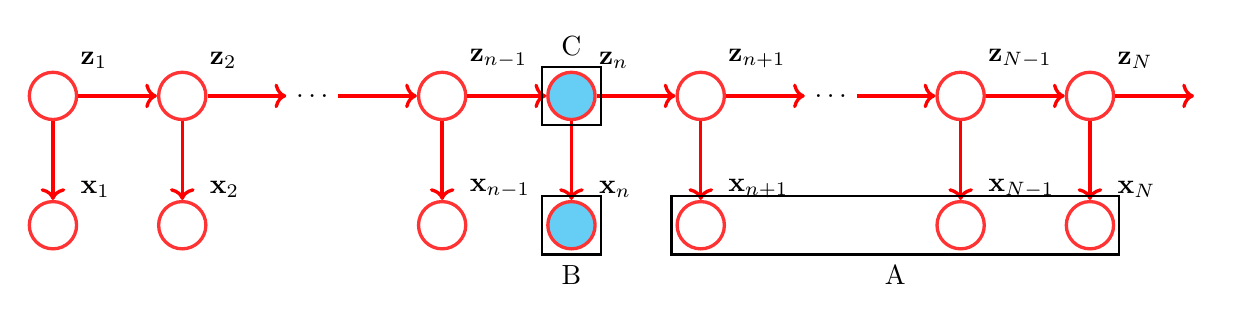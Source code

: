 \begin{tikzpicture}[
latentnode/.style={circle, draw=red!80, minimum size=6mm, very thick},
observednode/.style={circle, draw=red!80, fill=cyan!60, minimum size=6mm, very thick},
]

% Defining the nodes
\node[latentnode, label=above right:{${\bf z}_1$}] (z1) {};
\node[latentnode, label=above right:{${\bf z}_2$}] (z2) [right=of z1] {};
\node (transition) [right=of z2] {$\ldots$};
\node[latentnode, label=above right:{${\bf z}_{n-1}$}] (z_nm1) [right=of transition] {};
\node[observednode, label=above right:{${\bf z}_{n}$}] (zn) [right=of z_nm1] {};
\node[latentnode, label=above right:{${\bf z}_{n+1}$}] (z_np1) [right=of zn] {};
\node (transition2) [right=of z_np1] {$\ldots$};
\node[latentnode, label=above right:{${\bf z}_{N-1}$}] (z_Nm1) [right=of transition2] {};
\node[latentnode, label=above right:{${\bf z}_{N}$}] (zN) [right=of z_Nm1] {};
\node (final) [right=of zN] {};

% Defining observed nodes
\node[latentnode, label=above right:{${\bf x}_1$}] (x1) [below=of z1]{};
\node[latentnode, label=above right:{${\bf x}_2$}] (x2) [below=of z2]{};
\node[latentnode, label=above right:{${\bf x}_{n-1}$}] (x_nm1) [below=of z_nm1]{};
\node[observednode, label=above right:{${\bf x}_{n}$}] (xn) [below=of zn]{};
\node[latentnode, label=above right:{${\bf x}_{n+1}$}] (x_np1) [below=of z_np1]{};
\node[latentnode, label=above right:{${\bf x}_{N-1}$}] (x_Nm1) [below=of z_Nm1]{};
\node[latentnode, label=above right:{${\bf x}_{N}$}] (xN) [below=of zN]{};


% Relationships between latent variables
\draw[->, color=red, very thick] (z1) -- (z2);
\draw[->, color=red, very thick] (z2) -- (transition);
\draw[->, color=red, very thick] (transition) -- (z_nm1);
\draw[->, color=red, very thick] (z_nm1) -- (zn);
\draw[->, color=red, very thick] (zn) -- (z_np1);
\draw[->, color=red, very thick] (z_np1) -- (transition2);
\draw[->, color=red, very thick] (transition2) -- (z_Nm1);
\draw[->, color=red, very thick] (z_Nm1) -- (zN);
\draw[->, color=red, very thick] (zN) -- (final);


% Relationships between observed and latent variables
\draw[->, color=red, very thick] (z1) -- (x1);
\draw[->, color=red, very thick] (z2) -- (x2);
\draw[->, color=red, very thick] (z_nm1) -- (x_nm1);
\draw[->, color=red, very thick] (zn) -- (xn);
\draw[->, color=red, very thick] (z_np1) -- (x_np1);
\draw[->, color=red, very thick] (z_Nm1) -- (x_Nm1);
\draw[->, color=red, very thick] (zN) -- (xN);

\node[draw, thick, inner sep=0.5mm,label=below:A,fit=(x_np1) (xN)] {};
\node[draw, thick, inner sep=0.5mm,label=below:B,fit=(xn)] {};
\node[draw, thick, inner sep=0.5mm,label=above:C,fit=(zn)] {};

\end{tikzpicture}